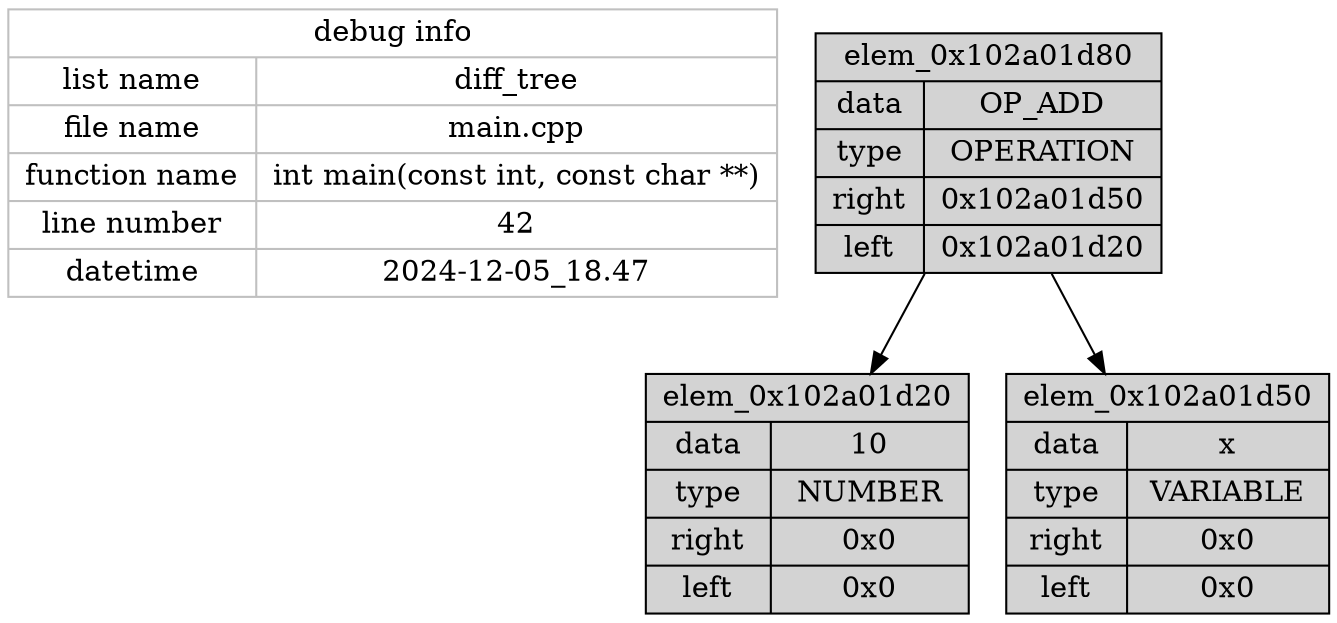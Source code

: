 digraph G {
debug_info [
shape=record,
label="{debug info | { {list name | file name | function name | line number | datetime} | {diff_tree | main.cpp | int main(const int, const char **) | 42 | 2024-12-05_18.47} }}",
fillcolor=white,
color=grey,
style="filled",
];
elem_0x102a01d80 [
  shape=record,
  label="{elem_0x102a01d80  | { {data | type | right | left} | {OP_ADD | OPERATION | 0x102a01d50 | 0x102a01d20} } }",
  fillcolor=lightgrey,
  color=black,
  style="filled"
];
elem_0x102a01d20 [
  shape=record,
  label="{elem_0x102a01d20  | { {data | type | right | left} | {10 | NUMBER | 0x0 | 0x0} } }",
  fillcolor=lightgrey,
  color=black,
  style="filled"
];

elem_0x102a01d50 [
  shape=record,
  label="{elem_0x102a01d50  | { {data | type | right | left} | {x | VARIABLE | 0x0 | 0x0} } }",
  fillcolor=lightgrey,
  color=black,
  style="filled"
];

elem_0x102a01d80 -> elem_0x102a01d20;
elem_0x102a01d80 -> elem_0x102a01d50;

}

